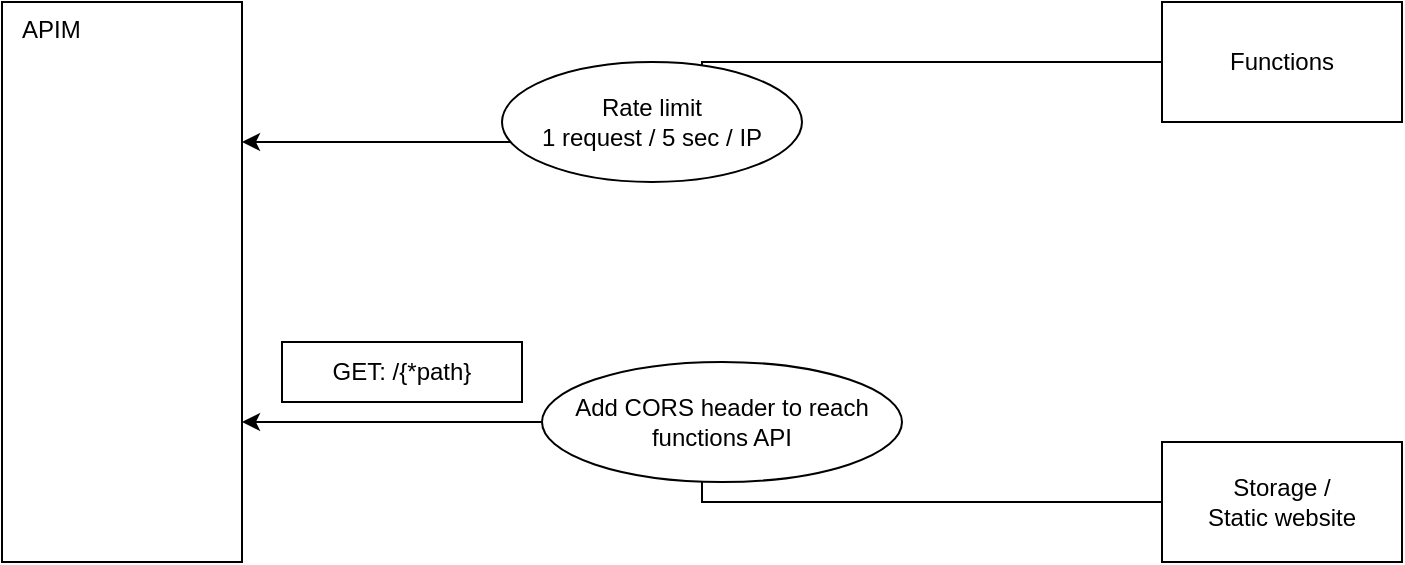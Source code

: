 <mxfile version="13.0.1" type="device"><diagram id="9zXQH2QW5M3EtDYw7hjE" name="Page-1"><mxGraphModel dx="1086" dy="816" grid="1" gridSize="10" guides="1" tooltips="1" connect="1" arrows="1" fold="1" page="1" pageScale="1" pageWidth="850" pageHeight="1100" math="0" shadow="0"><root><mxCell id="0"/><mxCell id="1" parent="0"/><mxCell id="GiHvoMW4M8C0ZE0JLcd9-1" value="APIM" style="rounded=0;whiteSpace=wrap;html=1;align=left;verticalAlign=top;spacingLeft=8;" parent="1" vertex="1"><mxGeometry x="80" y="160" width="120" height="280" as="geometry"/></mxCell><mxCell id="GiHvoMW4M8C0ZE0JLcd9-4" style="edgeStyle=orthogonalEdgeStyle;rounded=0;orthogonalLoop=1;jettySize=auto;html=1;entryX=1;entryY=0.25;entryDx=0;entryDy=0;" parent="1" source="GiHvoMW4M8C0ZE0JLcd9-2" target="GiHvoMW4M8C0ZE0JLcd9-1" edge="1"><mxGeometry relative="1" as="geometry"/></mxCell><mxCell id="GiHvoMW4M8C0ZE0JLcd9-2" value="Functions" style="rounded=0;whiteSpace=wrap;html=1;align=center;" parent="1" vertex="1"><mxGeometry x="660" y="160" width="120" height="60" as="geometry"/></mxCell><mxCell id="GiHvoMW4M8C0ZE0JLcd9-5" style="edgeStyle=orthogonalEdgeStyle;rounded=0;orthogonalLoop=1;jettySize=auto;html=1;entryX=1;entryY=0.75;entryDx=0;entryDy=0;" parent="1" source="GiHvoMW4M8C0ZE0JLcd9-3" target="GiHvoMW4M8C0ZE0JLcd9-1" edge="1"><mxGeometry relative="1" as="geometry"/></mxCell><mxCell id="GiHvoMW4M8C0ZE0JLcd9-3" value="Storage /&lt;br&gt;Static website" style="rounded=0;whiteSpace=wrap;html=1;align=center;" parent="1" vertex="1"><mxGeometry x="660" y="380" width="120" height="60" as="geometry"/></mxCell><mxCell id="GiHvoMW4M8C0ZE0JLcd9-6" value="Rate limit&lt;br&gt;1 request / 5 sec / IP" style="ellipse;whiteSpace=wrap;html=1;align=center;" parent="1" vertex="1"><mxGeometry x="330" y="190" width="150" height="60" as="geometry"/></mxCell><mxCell id="GiHvoMW4M8C0ZE0JLcd9-9" value="Add CORS header to reach functions API" style="ellipse;whiteSpace=wrap;html=1;align=center;" parent="1" vertex="1"><mxGeometry x="350" y="340" width="180" height="60" as="geometry"/></mxCell><mxCell id="OVgH0WgQob0phPuu3YPZ-1" value="GET: /{*path}" style="rounded=0;whiteSpace=wrap;html=1;" parent="1" vertex="1"><mxGeometry x="220" y="330" width="120" height="30" as="geometry"/></mxCell></root></mxGraphModel></diagram></mxfile>